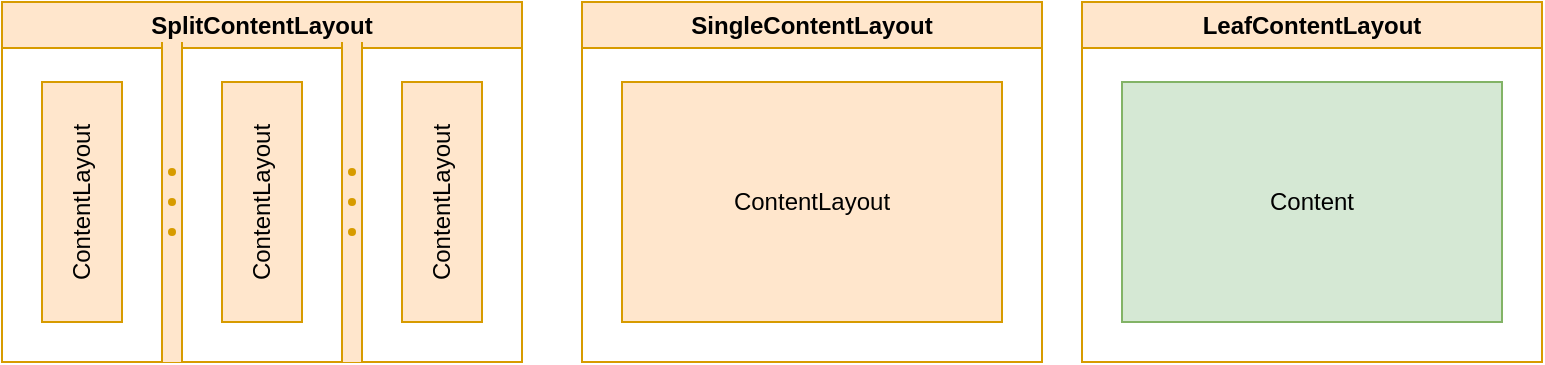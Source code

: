 <mxfile version="26.2.2">
  <diagram name="Page-1" id="dQ3_nkjfHzIPM96NH0KZ">
    <mxGraphModel dx="1428" dy="849" grid="1" gridSize="10" guides="1" tooltips="1" connect="1" arrows="1" fold="1" page="1" pageScale="1" pageWidth="850" pageHeight="1100" math="0" shadow="0">
      <root>
        <mxCell id="0" />
        <mxCell id="1" parent="0" />
        <mxCell id="kNImfEx8NlwNqKggTJPn-15" value="" style="rounded=0;whiteSpace=wrap;html=1;strokeColor=none;" vertex="1" parent="1">
          <mxGeometry x="310" y="20" width="230" height="180" as="geometry" />
        </mxCell>
        <mxCell id="Pcxero0CiSbf2tbfJ2MJ-83" value="" style="rounded=0;whiteSpace=wrap;html=1;strokeColor=none;" parent="1" vertex="1">
          <mxGeometry x="560" y="20" width="230" height="180" as="geometry" />
        </mxCell>
        <mxCell id="Pcxero0CiSbf2tbfJ2MJ-81" value="" style="rounded=0;whiteSpace=wrap;html=1;strokeColor=none;" parent="1" vertex="1">
          <mxGeometry x="20" y="20" width="260" height="180" as="geometry" />
        </mxCell>
        <mxCell id="Pcxero0CiSbf2tbfJ2MJ-52" value="SplitContentLayout" style="swimlane;whiteSpace=wrap;html=1;startSize=23;fillColor=#ffe6cc;strokeColor=#d79b00;" parent="1" vertex="1">
          <mxGeometry x="20" y="20" width="260" height="180" as="geometry" />
        </mxCell>
        <mxCell id="Pcxero0CiSbf2tbfJ2MJ-53" value="" style="verticalLabelPosition=bottom;shadow=0;dashed=0;align=center;html=1;verticalAlign=top;strokeWidth=1;shape=mxgraph.mockup.forms.splitter;strokeColor=#d79b00;direction=north;fillColor=#ffe6cc;" parent="Pcxero0CiSbf2tbfJ2MJ-52" vertex="1">
          <mxGeometry x="80" y="20" width="10" height="160" as="geometry" />
        </mxCell>
        <mxCell id="Pcxero0CiSbf2tbfJ2MJ-54" value="" style="verticalLabelPosition=bottom;shadow=0;dashed=0;align=center;html=1;verticalAlign=top;strokeWidth=1;shape=mxgraph.mockup.forms.splitter;strokeColor=#d79b00;direction=north;fillColor=#ffe6cc;" parent="Pcxero0CiSbf2tbfJ2MJ-52" vertex="1">
          <mxGeometry x="170" y="20" width="10" height="160" as="geometry" />
        </mxCell>
        <mxCell id="Pcxero0CiSbf2tbfJ2MJ-56" value="ContentLayout" style="rounded=0;whiteSpace=wrap;html=1;direction=west;horizontal=0;fillColor=#ffe6cc;strokeColor=#d79b00;" parent="Pcxero0CiSbf2tbfJ2MJ-52" vertex="1">
          <mxGeometry x="20" y="40" width="40" height="120" as="geometry" />
        </mxCell>
        <mxCell id="Pcxero0CiSbf2tbfJ2MJ-58" value="ContentLayout" style="rounded=0;whiteSpace=wrap;html=1;direction=west;horizontal=0;fillColor=#ffe6cc;strokeColor=#d79b00;" parent="Pcxero0CiSbf2tbfJ2MJ-52" vertex="1">
          <mxGeometry x="110" y="40" width="40" height="120" as="geometry" />
        </mxCell>
        <mxCell id="Pcxero0CiSbf2tbfJ2MJ-59" value="ContentLayout" style="rounded=0;whiteSpace=wrap;html=1;direction=west;horizontal=0;fillColor=#ffe6cc;strokeColor=#d79b00;" parent="Pcxero0CiSbf2tbfJ2MJ-52" vertex="1">
          <mxGeometry x="200" y="40" width="40" height="120" as="geometry" />
        </mxCell>
        <mxCell id="Pcxero0CiSbf2tbfJ2MJ-71" value="LeafContentLayout" style="swimlane;whiteSpace=wrap;html=1;startSize=23;fillColor=#ffe6cc;strokeColor=#d79b00;glass=0;" parent="1" vertex="1">
          <mxGeometry x="560" y="20" width="230" height="180" as="geometry" />
        </mxCell>
        <mxCell id="Pcxero0CiSbf2tbfJ2MJ-77" value="Content" style="rounded=0;whiteSpace=wrap;html=1;direction=west;horizontal=1;fillColor=#d5e8d4;strokeColor=#82b366;" parent="Pcxero0CiSbf2tbfJ2MJ-71" vertex="1">
          <mxGeometry x="20" y="40" width="190" height="120" as="geometry" />
        </mxCell>
        <mxCell id="kNImfEx8NlwNqKggTJPn-1" value="SingleContentLayout" style="swimlane;whiteSpace=wrap;html=1;startSize=23;fillColor=#ffe6cc;strokeColor=#d79b00;glass=0;" vertex="1" parent="1">
          <mxGeometry x="310" y="20" width="230" height="180" as="geometry" />
        </mxCell>
        <mxCell id="kNImfEx8NlwNqKggTJPn-3" value="ContentLayout" style="rounded=0;whiteSpace=wrap;html=1;direction=west;horizontal=1;fillColor=#ffe6cc;strokeColor=#d79b00;" vertex="1" parent="kNImfEx8NlwNqKggTJPn-1">
          <mxGeometry x="20" y="40" width="190" height="120" as="geometry" />
        </mxCell>
      </root>
    </mxGraphModel>
  </diagram>
</mxfile>
